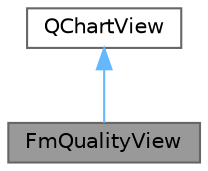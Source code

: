 digraph "FmQualityView"
{
 // LATEX_PDF_SIZE
  bgcolor="transparent";
  edge [fontname=Helvetica,fontsize=10,labelfontname=Helvetica,labelfontsize=10];
  node [fontname=Helvetica,fontsize=10,shape=box,height=0.2,width=0.4];
  Node1 [id="Node000001",label="FmQualityView",height=0.2,width=0.4,color="gray40", fillcolor="grey60", style="filled", fontcolor="black",tooltip="Widget do wizualizacji jakości łącza FM."];
  Node2 -> Node1 [id="edge1_Node000001_Node000002",dir="back",color="steelblue1",style="solid",tooltip=" "];
  Node2 [id="Node000002",label="QChartView",height=0.2,width=0.4,color="gray40", fillcolor="white", style="filled",tooltip=" "];
}
